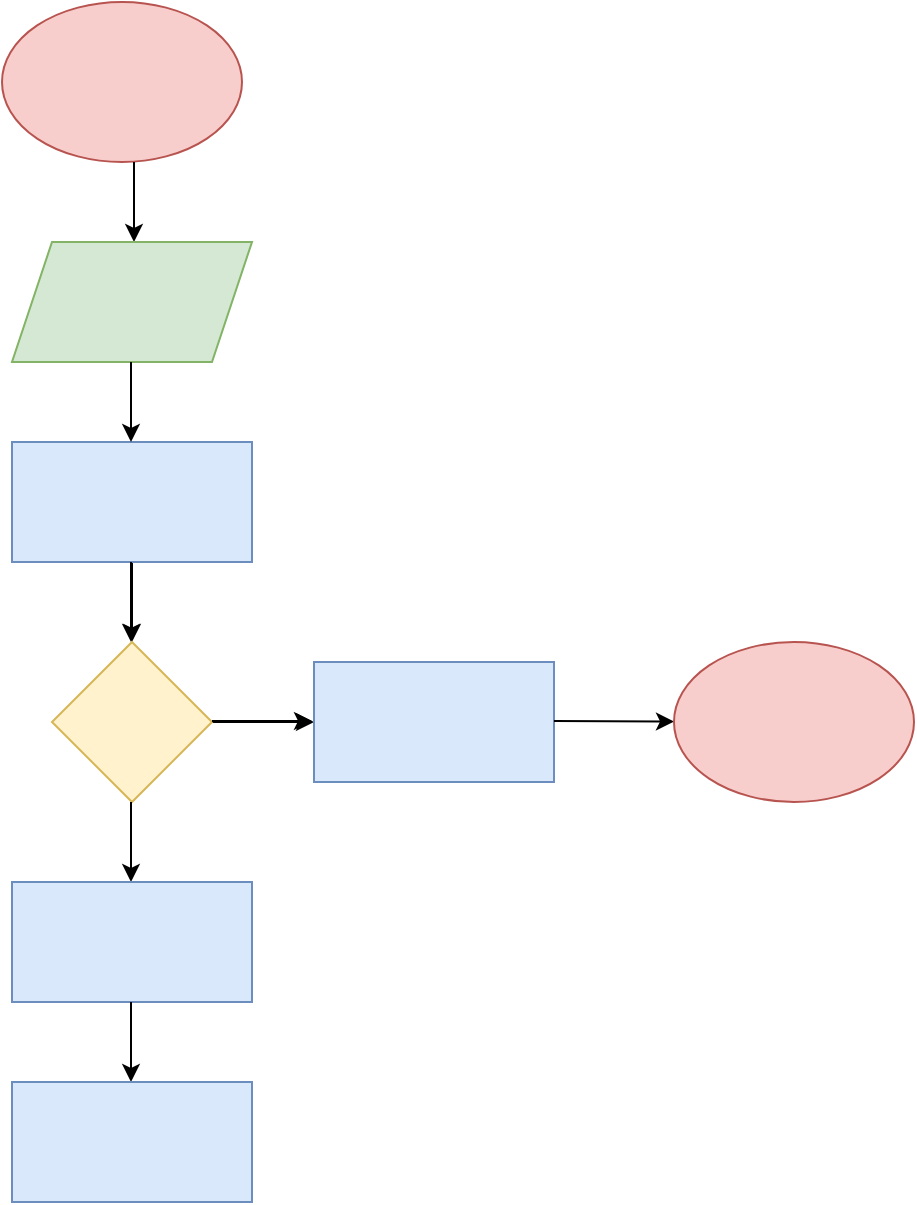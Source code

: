 <mxfile version="20.8.13" type="github"><diagram name="Page-1" id="lTPihSmOQhSey6MpL3vA"><mxGraphModel dx="880" dy="395" grid="1" gridSize="10" guides="1" tooltips="1" connect="1" arrows="1" fold="1" page="1" pageScale="1" pageWidth="827" pageHeight="1169" math="0" shadow="0"><root><mxCell id="0"/><mxCell id="1" parent="0"/><mxCell id="qDGCZVr9m1gzhHGeOjmL-3" value="" style="ellipse;whiteSpace=wrap;html=1;fillColor=#f8cecc;strokeColor=#b85450;" vertex="1" parent="1"><mxGeometry x="294" y="40" width="120" height="80" as="geometry"/></mxCell><mxCell id="qDGCZVr9m1gzhHGeOjmL-5" value="" style="endArrow=classic;html=1;rounded=0;" edge="1" parent="1"><mxGeometry width="50" height="50" relative="1" as="geometry"><mxPoint x="360" y="120" as="sourcePoint"/><mxPoint x="360" y="160" as="targetPoint"/></mxGeometry></mxCell><mxCell id="qDGCZVr9m1gzhHGeOjmL-7" value="" style="shape=parallelogram;perimeter=parallelogramPerimeter;whiteSpace=wrap;html=1;fixedSize=1;fillColor=#d5e8d4;strokeColor=#82b366;" vertex="1" parent="1"><mxGeometry x="299" y="160" width="120" height="60" as="geometry"/></mxCell><mxCell id="qDGCZVr9m1gzhHGeOjmL-13" value="" style="edgeStyle=orthogonalEdgeStyle;rounded=0;orthogonalLoop=1;jettySize=auto;html=1;" edge="1" parent="1" source="qDGCZVr9m1gzhHGeOjmL-8" target="qDGCZVr9m1gzhHGeOjmL-12"><mxGeometry relative="1" as="geometry"/></mxCell><mxCell id="qDGCZVr9m1gzhHGeOjmL-8" value="" style="rounded=0;whiteSpace=wrap;html=1;fillColor=#dae8fc;strokeColor=#6c8ebf;" vertex="1" parent="1"><mxGeometry x="299" y="260" width="120" height="60" as="geometry"/></mxCell><mxCell id="qDGCZVr9m1gzhHGeOjmL-10" value="" style="endArrow=classic;html=1;rounded=0;" edge="1" parent="1"><mxGeometry width="50" height="50" relative="1" as="geometry"><mxPoint x="358.5" y="220" as="sourcePoint"/><mxPoint x="358.5" y="260" as="targetPoint"/></mxGeometry></mxCell><mxCell id="qDGCZVr9m1gzhHGeOjmL-11" value="" style="endArrow=classic;html=1;rounded=0;" edge="1" parent="1"><mxGeometry width="50" height="50" relative="1" as="geometry"><mxPoint x="358.5" y="320" as="sourcePoint"/><mxPoint x="358.5" y="360" as="targetPoint"/></mxGeometry></mxCell><mxCell id="qDGCZVr9m1gzhHGeOjmL-16" value="" style="edgeStyle=orthogonalEdgeStyle;rounded=0;orthogonalLoop=1;jettySize=auto;html=1;" edge="1" parent="1" source="qDGCZVr9m1gzhHGeOjmL-12" target="qDGCZVr9m1gzhHGeOjmL-15"><mxGeometry relative="1" as="geometry"/></mxCell><mxCell id="qDGCZVr9m1gzhHGeOjmL-12" value="" style="rhombus;whiteSpace=wrap;html=1;fillColor=#fff2cc;strokeColor=#d6b656;" vertex="1" parent="1"><mxGeometry x="319" y="360" width="80" height="80" as="geometry"/></mxCell><mxCell id="qDGCZVr9m1gzhHGeOjmL-14" value="" style="endArrow=classic;html=1;rounded=0;" edge="1" parent="1"><mxGeometry width="50" height="50" relative="1" as="geometry"><mxPoint x="399" y="399.5" as="sourcePoint"/><mxPoint x="449" y="399.5" as="targetPoint"/></mxGeometry></mxCell><mxCell id="qDGCZVr9m1gzhHGeOjmL-15" value="" style="rounded=0;whiteSpace=wrap;html=1;fillColor=#dae8fc;strokeColor=#6c8ebf;" vertex="1" parent="1"><mxGeometry x="450" y="370" width="120" height="60" as="geometry"/></mxCell><mxCell id="qDGCZVr9m1gzhHGeOjmL-17" value="" style="endArrow=classic;html=1;rounded=0;" edge="1" parent="1" target="qDGCZVr9m1gzhHGeOjmL-18"><mxGeometry width="50" height="50" relative="1" as="geometry"><mxPoint x="570" y="399.5" as="sourcePoint"/><mxPoint x="620" y="399.5" as="targetPoint"/></mxGeometry></mxCell><mxCell id="qDGCZVr9m1gzhHGeOjmL-18" value="" style="ellipse;whiteSpace=wrap;html=1;fillColor=#f8cecc;strokeColor=#b85450;" vertex="1" parent="1"><mxGeometry x="630" y="360" width="120" height="80" as="geometry"/></mxCell><mxCell id="qDGCZVr9m1gzhHGeOjmL-19" value="" style="endArrow=classic;html=1;rounded=0;" edge="1" parent="1"><mxGeometry width="50" height="50" relative="1" as="geometry"><mxPoint x="358.5" y="440" as="sourcePoint"/><mxPoint x="358.5" y="480" as="targetPoint"/></mxGeometry></mxCell><mxCell id="qDGCZVr9m1gzhHGeOjmL-20" value="" style="rounded=0;whiteSpace=wrap;html=1;fillColor=#dae8fc;strokeColor=#6c8ebf;" vertex="1" parent="1"><mxGeometry x="299" y="480" width="120" height="60" as="geometry"/></mxCell><mxCell id="qDGCZVr9m1gzhHGeOjmL-21" value="" style="endArrow=classic;html=1;rounded=0;" edge="1" parent="1"><mxGeometry width="50" height="50" relative="1" as="geometry"><mxPoint x="358.5" y="540" as="sourcePoint"/><mxPoint x="358.5" y="580" as="targetPoint"/></mxGeometry></mxCell><mxCell id="qDGCZVr9m1gzhHGeOjmL-22" value="" style="rounded=0;whiteSpace=wrap;html=1;fillColor=#dae8fc;strokeColor=#6c8ebf;" vertex="1" parent="1"><mxGeometry x="299" y="580" width="120" height="60" as="geometry"/></mxCell></root></mxGraphModel></diagram></mxfile>